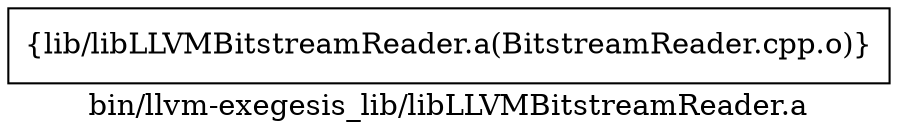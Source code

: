 digraph "bin/llvm-exegesis_lib/libLLVMBitstreamReader.a" {
	label="bin/llvm-exegesis_lib/libLLVMBitstreamReader.a";
	rankdir=LR;

	Node0x55b45cbbf028 [shape=record,shape=box,group=0,label="{lib/libLLVMBitstreamReader.a(BitstreamReader.cpp.o)}"];
}
